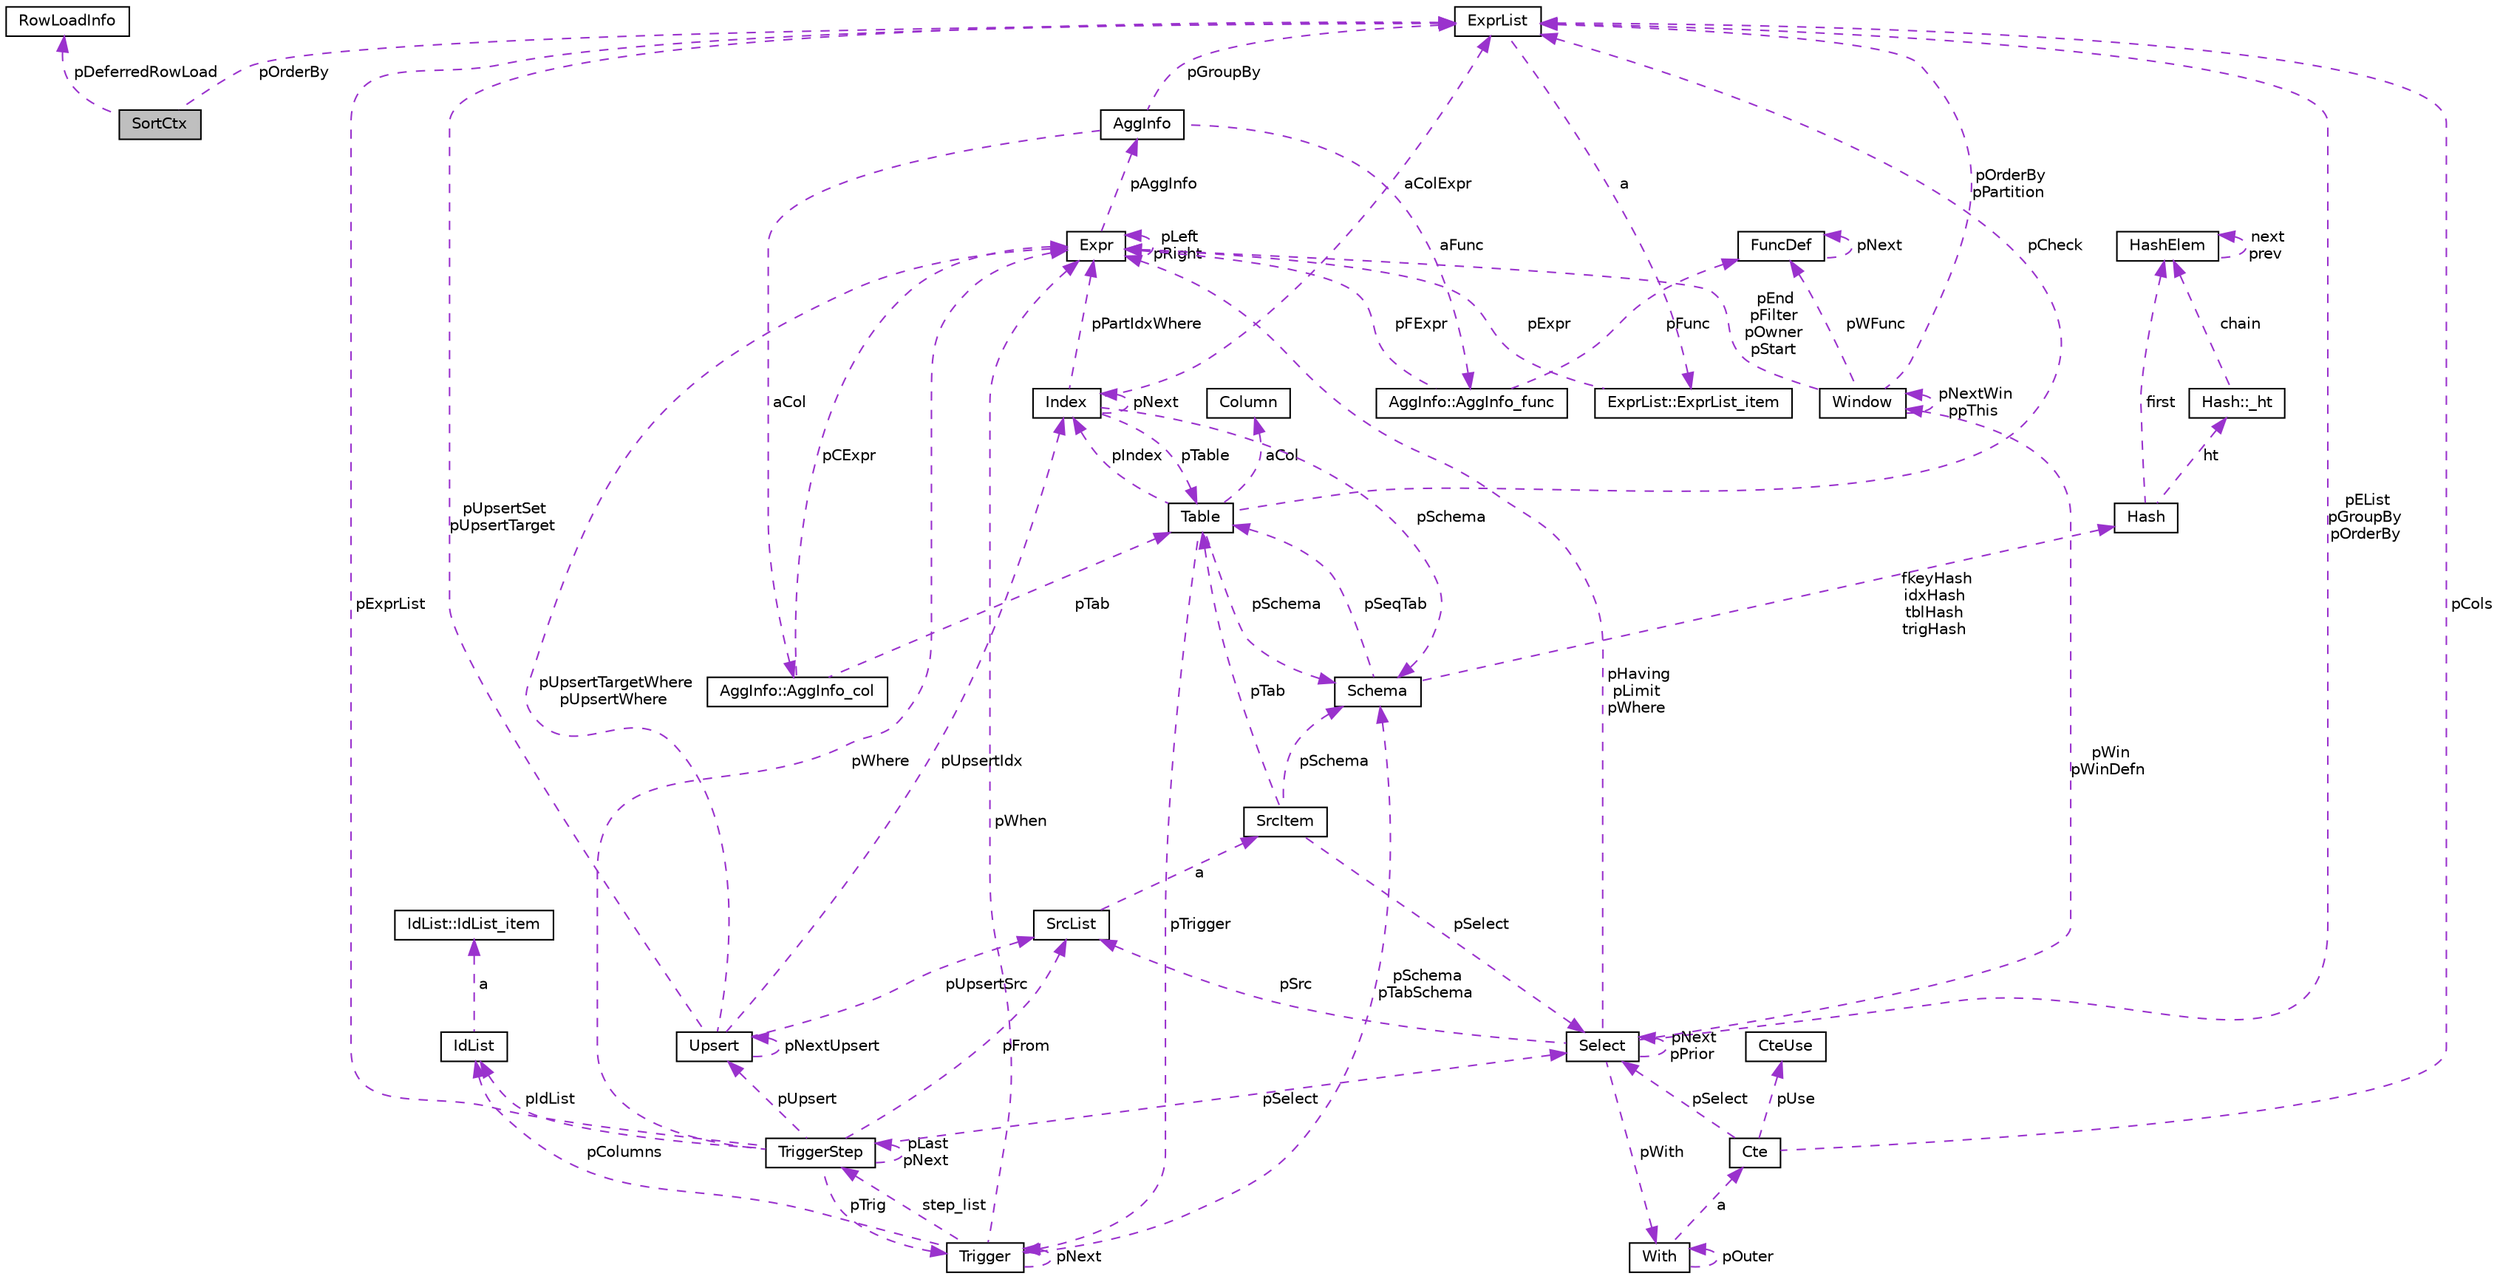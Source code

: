 digraph "SortCtx"
{
 // LATEX_PDF_SIZE
  edge [fontname="Helvetica",fontsize="10",labelfontname="Helvetica",labelfontsize="10"];
  node [fontname="Helvetica",fontsize="10",shape=record];
  Node1 [label="SortCtx",height=0.2,width=0.4,color="black", fillcolor="grey75", style="filled", fontcolor="black",tooltip=" "];
  Node2 -> Node1 [dir="back",color="darkorchid3",fontsize="10",style="dashed",label=" pOrderBy" ,fontname="Helvetica"];
  Node2 [label="ExprList",height=0.2,width=0.4,color="black", fillcolor="white", style="filled",URL="$db/d1b/sqlite3_8c.html#d5/d5c/structExprList",tooltip=" "];
  Node3 -> Node2 [dir="back",color="darkorchid3",fontsize="10",style="dashed",label=" a" ,fontname="Helvetica"];
  Node3 [label="ExprList::ExprList_item",height=0.2,width=0.4,color="black", fillcolor="white", style="filled",URL="$db/d1b/sqlite3_8c.html#d8/dae/structExprList_1_1ExprList__item",tooltip=" "];
  Node4 -> Node3 [dir="back",color="darkorchid3",fontsize="10",style="dashed",label=" pExpr" ,fontname="Helvetica"];
  Node4 [label="Expr",height=0.2,width=0.4,color="black", fillcolor="white", style="filled",URL="$db/d1b/sqlite3_8c.html#d4/dfb/structExpr",tooltip=" "];
  Node4 -> Node4 [dir="back",color="darkorchid3",fontsize="10",style="dashed",label=" pLeft\npRight" ,fontname="Helvetica"];
  Node5 -> Node4 [dir="back",color="darkorchid3",fontsize="10",style="dashed",label=" pAggInfo" ,fontname="Helvetica"];
  Node5 [label="AggInfo",height=0.2,width=0.4,color="black", fillcolor="white", style="filled",URL="$db/d1b/sqlite3_8c.html#d2/dc8/structAggInfo",tooltip=" "];
  Node2 -> Node5 [dir="back",color="darkorchid3",fontsize="10",style="dashed",label=" pGroupBy" ,fontname="Helvetica"];
  Node6 -> Node5 [dir="back",color="darkorchid3",fontsize="10",style="dashed",label=" aCol" ,fontname="Helvetica"];
  Node6 [label="AggInfo::AggInfo_col",height=0.2,width=0.4,color="black", fillcolor="white", style="filled",URL="$db/d1b/sqlite3_8c.html#d6/d3a/structAggInfo_1_1AggInfo__col",tooltip=" "];
  Node7 -> Node6 [dir="back",color="darkorchid3",fontsize="10",style="dashed",label=" pTab" ,fontname="Helvetica"];
  Node7 [label="Table",height=0.2,width=0.4,color="black", fillcolor="white", style="filled",URL="$db/d1b/sqlite3_8c.html#dc/dcb/structTable",tooltip=" "];
  Node8 -> Node7 [dir="back",color="darkorchid3",fontsize="10",style="dashed",label=" aCol" ,fontname="Helvetica"];
  Node8 [label="Column",height=0.2,width=0.4,color="black", fillcolor="white", style="filled",URL="$db/d1b/sqlite3_8c.html#dc/dc1/structColumn",tooltip=" "];
  Node9 -> Node7 [dir="back",color="darkorchid3",fontsize="10",style="dashed",label=" pIndex" ,fontname="Helvetica"];
  Node9 [label="Index",height=0.2,width=0.4,color="black", fillcolor="white", style="filled",URL="$db/d1b/sqlite3_8c.html#df/d86/structIndex",tooltip=" "];
  Node7 -> Node9 [dir="back",color="darkorchid3",fontsize="10",style="dashed",label=" pTable" ,fontname="Helvetica"];
  Node9 -> Node9 [dir="back",color="darkorchid3",fontsize="10",style="dashed",label=" pNext" ,fontname="Helvetica"];
  Node10 -> Node9 [dir="back",color="darkorchid3",fontsize="10",style="dashed",label=" pSchema" ,fontname="Helvetica"];
  Node10 [label="Schema",height=0.2,width=0.4,color="black", fillcolor="white", style="filled",URL="$db/d1b/sqlite3_8c.html#d8/db0/structSchema",tooltip=" "];
  Node11 -> Node10 [dir="back",color="darkorchid3",fontsize="10",style="dashed",label=" fkeyHash\nidxHash\ntblHash\ntrigHash" ,fontname="Helvetica"];
  Node11 [label="Hash",height=0.2,width=0.4,color="black", fillcolor="white", style="filled",URL="$db/d1b/sqlite3_8c.html#d1/dbe/structHash",tooltip=" "];
  Node12 -> Node11 [dir="back",color="darkorchid3",fontsize="10",style="dashed",label=" first" ,fontname="Helvetica"];
  Node12 [label="HashElem",height=0.2,width=0.4,color="black", fillcolor="white", style="filled",URL="$db/d1b/sqlite3_8c.html#da/d21/structHashElem",tooltip=" "];
  Node12 -> Node12 [dir="back",color="darkorchid3",fontsize="10",style="dashed",label=" next\nprev" ,fontname="Helvetica"];
  Node13 -> Node11 [dir="back",color="darkorchid3",fontsize="10",style="dashed",label=" ht" ,fontname="Helvetica"];
  Node13 [label="Hash::_ht",height=0.2,width=0.4,color="black", fillcolor="white", style="filled",URL="$db/d1b/sqlite3_8c.html#d7/d1f/structHash_1_1__ht",tooltip=" "];
  Node12 -> Node13 [dir="back",color="darkorchid3",fontsize="10",style="dashed",label=" chain" ,fontname="Helvetica"];
  Node7 -> Node10 [dir="back",color="darkorchid3",fontsize="10",style="dashed",label=" pSeqTab" ,fontname="Helvetica"];
  Node4 -> Node9 [dir="back",color="darkorchid3",fontsize="10",style="dashed",label=" pPartIdxWhere" ,fontname="Helvetica"];
  Node2 -> Node9 [dir="back",color="darkorchid3",fontsize="10",style="dashed",label=" aColExpr" ,fontname="Helvetica"];
  Node2 -> Node7 [dir="back",color="darkorchid3",fontsize="10",style="dashed",label=" pCheck" ,fontname="Helvetica"];
  Node14 -> Node7 [dir="back",color="darkorchid3",fontsize="10",style="dashed",label=" pTrigger" ,fontname="Helvetica"];
  Node14 [label="Trigger",height=0.2,width=0.4,color="black", fillcolor="white", style="filled",URL="$db/d1b/sqlite3_8c.html#dc/d15/structTrigger",tooltip=" "];
  Node4 -> Node14 [dir="back",color="darkorchid3",fontsize="10",style="dashed",label=" pWhen" ,fontname="Helvetica"];
  Node15 -> Node14 [dir="back",color="darkorchid3",fontsize="10",style="dashed",label=" pColumns" ,fontname="Helvetica"];
  Node15 [label="IdList",height=0.2,width=0.4,color="black", fillcolor="white", style="filled",URL="$db/d1b/sqlite3_8c.html#da/d69/structIdList",tooltip=" "];
  Node16 -> Node15 [dir="back",color="darkorchid3",fontsize="10",style="dashed",label=" a" ,fontname="Helvetica"];
  Node16 [label="IdList::IdList_item",height=0.2,width=0.4,color="black", fillcolor="white", style="filled",URL="$db/d1b/sqlite3_8c.html#d4/dc3/structIdList_1_1IdList__item",tooltip=" "];
  Node10 -> Node14 [dir="back",color="darkorchid3",fontsize="10",style="dashed",label=" pSchema\npTabSchema" ,fontname="Helvetica"];
  Node17 -> Node14 [dir="back",color="darkorchid3",fontsize="10",style="dashed",label=" step_list" ,fontname="Helvetica"];
  Node17 [label="TriggerStep",height=0.2,width=0.4,color="black", fillcolor="white", style="filled",URL="$db/d1b/sqlite3_8c.html#d5/da5/structTriggerStep",tooltip=" "];
  Node14 -> Node17 [dir="back",color="darkorchid3",fontsize="10",style="dashed",label=" pTrig" ,fontname="Helvetica"];
  Node18 -> Node17 [dir="back",color="darkorchid3",fontsize="10",style="dashed",label=" pSelect" ,fontname="Helvetica"];
  Node18 [label="Select",height=0.2,width=0.4,color="black", fillcolor="white", style="filled",URL="$db/d1b/sqlite3_8c.html#dd/d39/structSelect",tooltip=" "];
  Node2 -> Node18 [dir="back",color="darkorchid3",fontsize="10",style="dashed",label=" pEList\npGroupBy\npOrderBy" ,fontname="Helvetica"];
  Node19 -> Node18 [dir="back",color="darkorchid3",fontsize="10",style="dashed",label=" pSrc" ,fontname="Helvetica"];
  Node19 [label="SrcList",height=0.2,width=0.4,color="black", fillcolor="white", style="filled",URL="$db/d1b/sqlite3_8c.html#de/deb/structSrcList",tooltip=" "];
  Node20 -> Node19 [dir="back",color="darkorchid3",fontsize="10",style="dashed",label=" a" ,fontname="Helvetica"];
  Node20 [label="SrcItem",height=0.2,width=0.4,color="black", fillcolor="white", style="filled",URL="$db/d1b/sqlite3_8c.html#d0/d26/structSrcItem",tooltip=" "];
  Node10 -> Node20 [dir="back",color="darkorchid3",fontsize="10",style="dashed",label=" pSchema" ,fontname="Helvetica"];
  Node7 -> Node20 [dir="back",color="darkorchid3",fontsize="10",style="dashed",label=" pTab" ,fontname="Helvetica"];
  Node18 -> Node20 [dir="back",color="darkorchid3",fontsize="10",style="dashed",label=" pSelect" ,fontname="Helvetica"];
  Node4 -> Node18 [dir="back",color="darkorchid3",fontsize="10",style="dashed",label=" pHaving\npLimit\npWhere" ,fontname="Helvetica"];
  Node18 -> Node18 [dir="back",color="darkorchid3",fontsize="10",style="dashed",label=" pNext\npPrior" ,fontname="Helvetica"];
  Node21 -> Node18 [dir="back",color="darkorchid3",fontsize="10",style="dashed",label=" pWith" ,fontname="Helvetica"];
  Node21 [label="With",height=0.2,width=0.4,color="black", fillcolor="white", style="filled",URL="$db/d1b/sqlite3_8c.html#df/d70/structWith",tooltip=" "];
  Node21 -> Node21 [dir="back",color="darkorchid3",fontsize="10",style="dashed",label=" pOuter" ,fontname="Helvetica"];
  Node22 -> Node21 [dir="back",color="darkorchid3",fontsize="10",style="dashed",label=" a" ,fontname="Helvetica"];
  Node22 [label="Cte",height=0.2,width=0.4,color="black", fillcolor="white", style="filled",URL="$db/d1b/sqlite3_8c.html#da/dbd/structCte",tooltip=" "];
  Node2 -> Node22 [dir="back",color="darkorchid3",fontsize="10",style="dashed",label=" pCols" ,fontname="Helvetica"];
  Node18 -> Node22 [dir="back",color="darkorchid3",fontsize="10",style="dashed",label=" pSelect" ,fontname="Helvetica"];
  Node23 -> Node22 [dir="back",color="darkorchid3",fontsize="10",style="dashed",label=" pUse" ,fontname="Helvetica"];
  Node23 [label="CteUse",height=0.2,width=0.4,color="black", fillcolor="white", style="filled",URL="$db/d1b/sqlite3_8c.html#d1/d27/structCteUse",tooltip=" "];
  Node24 -> Node18 [dir="back",color="darkorchid3",fontsize="10",style="dashed",label=" pWin\npWinDefn" ,fontname="Helvetica"];
  Node24 [label="Window",height=0.2,width=0.4,color="black", fillcolor="white", style="filled",URL="$db/d1b/sqlite3_8c.html#d6/d08/structWindow",tooltip=" "];
  Node2 -> Node24 [dir="back",color="darkorchid3",fontsize="10",style="dashed",label=" pOrderBy\npPartition" ,fontname="Helvetica"];
  Node4 -> Node24 [dir="back",color="darkorchid3",fontsize="10",style="dashed",label=" pEnd\npFilter\npOwner\npStart" ,fontname="Helvetica"];
  Node24 -> Node24 [dir="back",color="darkorchid3",fontsize="10",style="dashed",label=" pNextWin\nppThis" ,fontname="Helvetica"];
  Node25 -> Node24 [dir="back",color="darkorchid3",fontsize="10",style="dashed",label=" pWFunc" ,fontname="Helvetica"];
  Node25 [label="FuncDef",height=0.2,width=0.4,color="black", fillcolor="white", style="filled",URL="$d1/d3a/structFuncDef.html",tooltip=" "];
  Node25 -> Node25 [dir="back",color="darkorchid3",fontsize="10",style="dashed",label=" pNext" ,fontname="Helvetica"];
  Node19 -> Node17 [dir="back",color="darkorchid3",fontsize="10",style="dashed",label=" pFrom" ,fontname="Helvetica"];
  Node4 -> Node17 [dir="back",color="darkorchid3",fontsize="10",style="dashed",label=" pWhere" ,fontname="Helvetica"];
  Node2 -> Node17 [dir="back",color="darkorchid3",fontsize="10",style="dashed",label=" pExprList" ,fontname="Helvetica"];
  Node15 -> Node17 [dir="back",color="darkorchid3",fontsize="10",style="dashed",label=" pIdList" ,fontname="Helvetica"];
  Node26 -> Node17 [dir="back",color="darkorchid3",fontsize="10",style="dashed",label=" pUpsert" ,fontname="Helvetica"];
  Node26 [label="Upsert",height=0.2,width=0.4,color="black", fillcolor="white", style="filled",URL="$db/d1b/sqlite3_8c.html#da/d8e/structUpsert",tooltip=" "];
  Node2 -> Node26 [dir="back",color="darkorchid3",fontsize="10",style="dashed",label=" pUpsertSet\npUpsertTarget" ,fontname="Helvetica"];
  Node4 -> Node26 [dir="back",color="darkorchid3",fontsize="10",style="dashed",label=" pUpsertTargetWhere\npUpsertWhere" ,fontname="Helvetica"];
  Node26 -> Node26 [dir="back",color="darkorchid3",fontsize="10",style="dashed",label=" pNextUpsert" ,fontname="Helvetica"];
  Node9 -> Node26 [dir="back",color="darkorchid3",fontsize="10",style="dashed",label=" pUpsertIdx" ,fontname="Helvetica"];
  Node19 -> Node26 [dir="back",color="darkorchid3",fontsize="10",style="dashed",label=" pUpsertSrc" ,fontname="Helvetica"];
  Node17 -> Node17 [dir="back",color="darkorchid3",fontsize="10",style="dashed",label=" pLast\npNext" ,fontname="Helvetica"];
  Node14 -> Node14 [dir="back",color="darkorchid3",fontsize="10",style="dashed",label=" pNext" ,fontname="Helvetica"];
  Node10 -> Node7 [dir="back",color="darkorchid3",fontsize="10",style="dashed",label=" pSchema" ,fontname="Helvetica"];
  Node4 -> Node6 [dir="back",color="darkorchid3",fontsize="10",style="dashed",label=" pCExpr" ,fontname="Helvetica"];
  Node27 -> Node5 [dir="back",color="darkorchid3",fontsize="10",style="dashed",label=" aFunc" ,fontname="Helvetica"];
  Node27 [label="AggInfo::AggInfo_func",height=0.2,width=0.4,color="black", fillcolor="white", style="filled",URL="$db/d1b/sqlite3_8c.html#d3/d2e/structAggInfo_1_1AggInfo__func",tooltip=" "];
  Node4 -> Node27 [dir="back",color="darkorchid3",fontsize="10",style="dashed",label=" pFExpr" ,fontname="Helvetica"];
  Node25 -> Node27 [dir="back",color="darkorchid3",fontsize="10",style="dashed",label=" pFunc" ,fontname="Helvetica"];
  Node28 -> Node1 [dir="back",color="darkorchid3",fontsize="10",style="dashed",label=" pDeferredRowLoad" ,fontname="Helvetica"];
  Node28 [label="RowLoadInfo",height=0.2,width=0.4,color="black", fillcolor="white", style="filled",URL="$db/d1b/sqlite3_8c.html#d8/da5/structRowLoadInfo",tooltip=" "];
}

